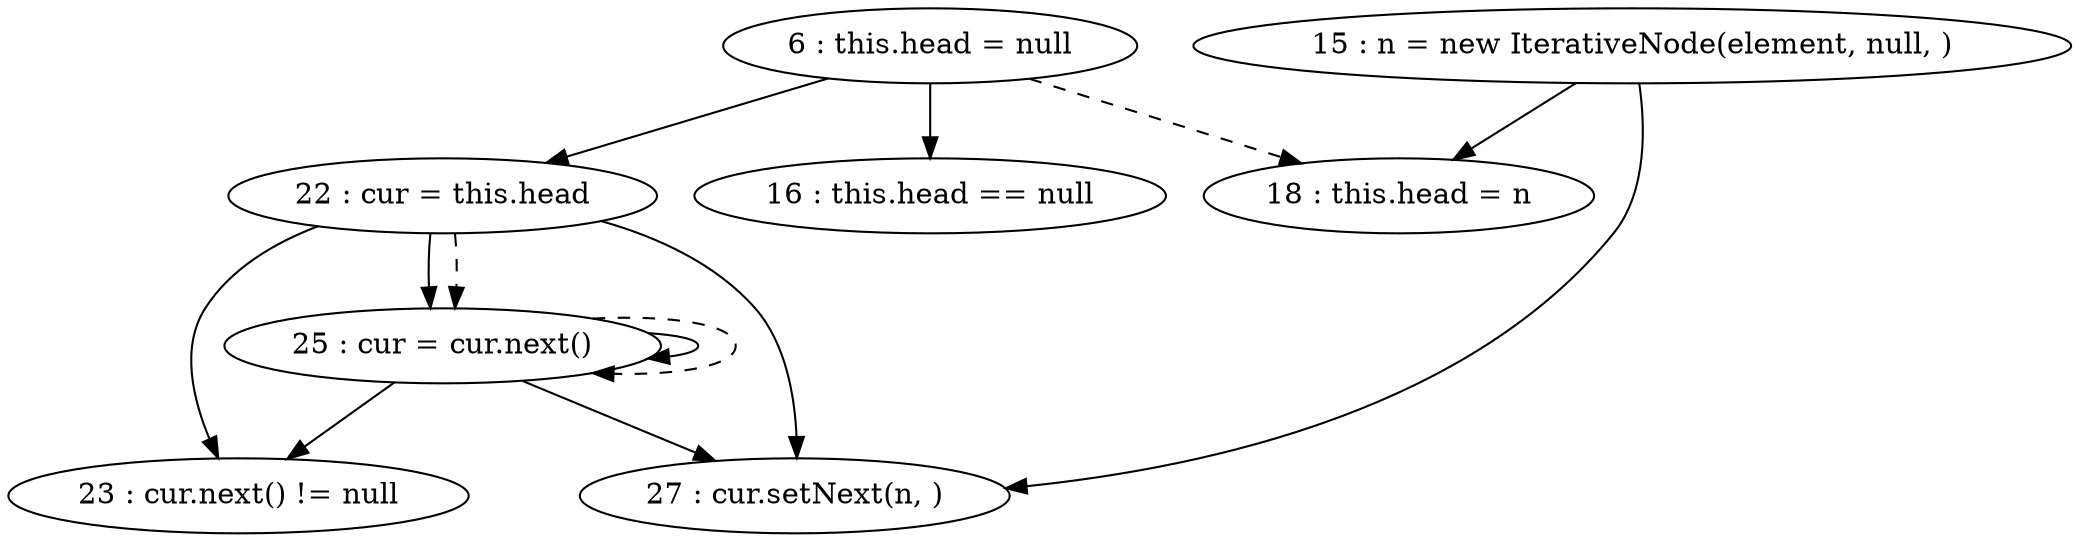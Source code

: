 digraph G {
"6 : this.head = null"
"6 : this.head = null" -> "22 : cur = this.head"
"6 : this.head = null" -> "16 : this.head == null"
"6 : this.head = null" -> "18 : this.head = n" [style=dashed]
"15 : n = new IterativeNode(element, null, )"
"15 : n = new IterativeNode(element, null, )" -> "27 : cur.setNext(n, )"
"15 : n = new IterativeNode(element, null, )" -> "18 : this.head = n"
"16 : this.head == null"
"18 : this.head = n"
"22 : cur = this.head"
"22 : cur = this.head" -> "25 : cur = cur.next()"
"22 : cur = this.head" -> "27 : cur.setNext(n, )"
"22 : cur = this.head" -> "23 : cur.next() != null"
"22 : cur = this.head" -> "25 : cur = cur.next()" [style=dashed]
"23 : cur.next() != null"
"25 : cur = cur.next()"
"25 : cur = cur.next()" -> "25 : cur = cur.next()"
"25 : cur = cur.next()" -> "27 : cur.setNext(n, )"
"25 : cur = cur.next()" -> "23 : cur.next() != null"
"25 : cur = cur.next()" -> "25 : cur = cur.next()" [style=dashed]
"23 : cur.next() != null"
"27 : cur.setNext(n, )"
}
